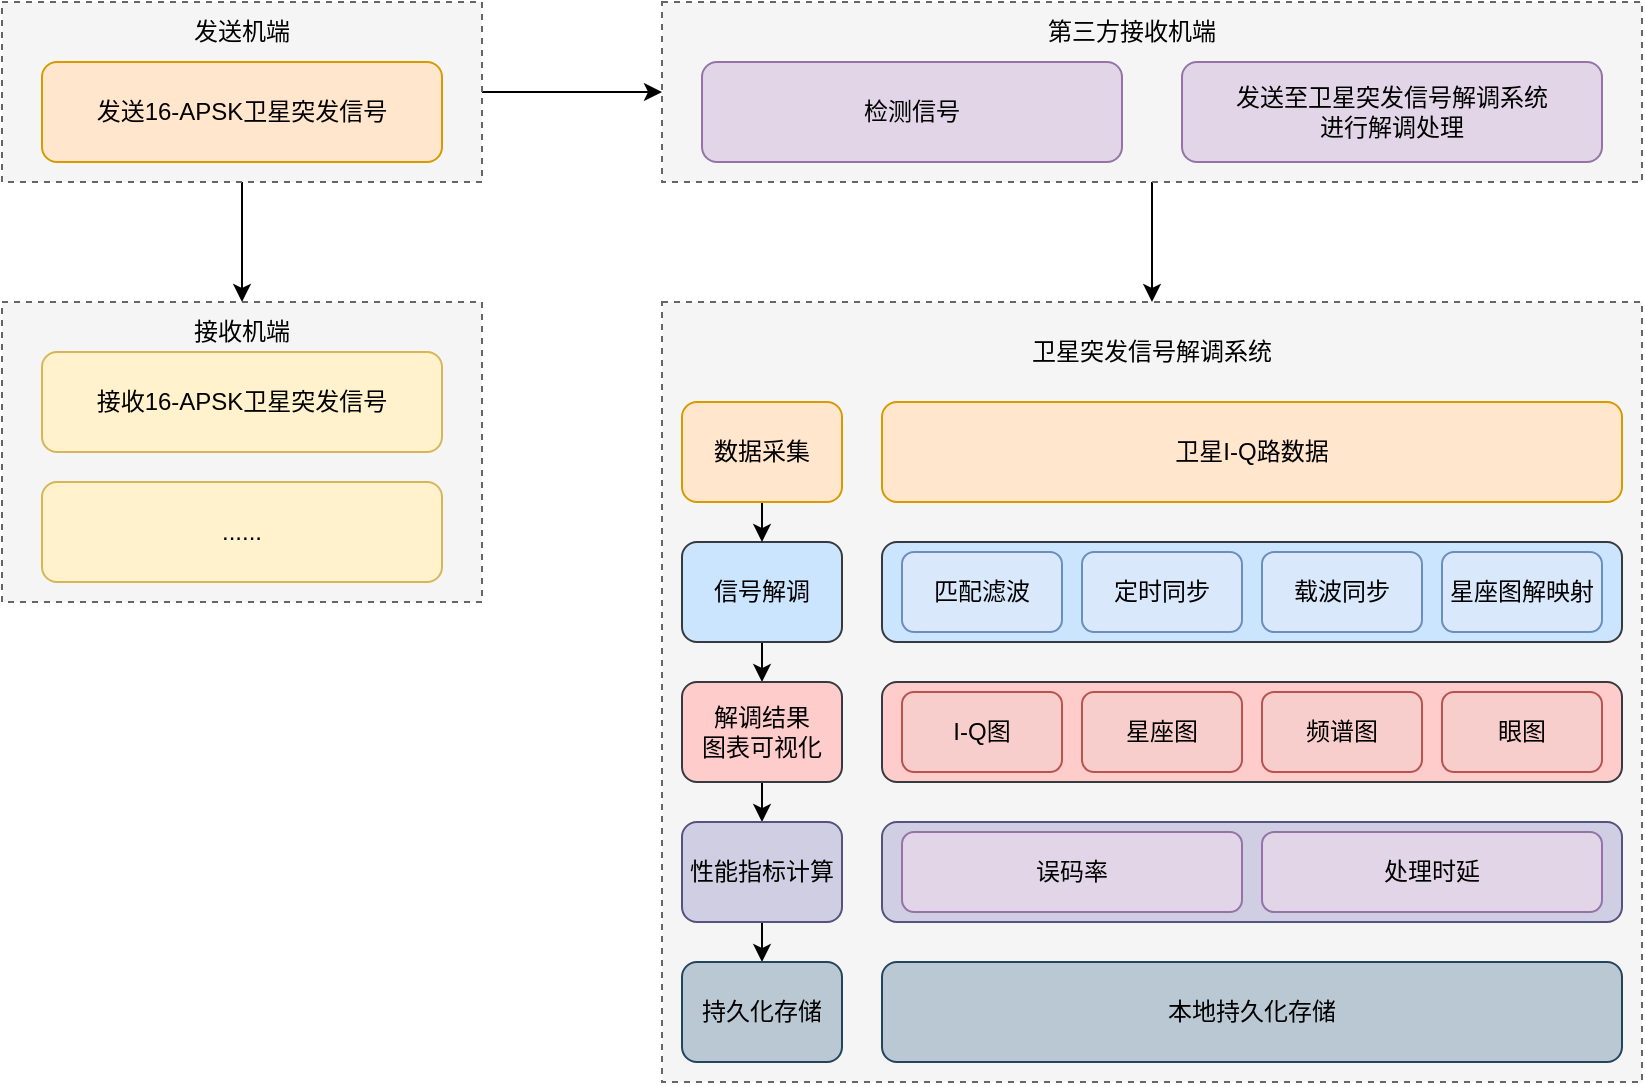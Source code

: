 <mxfile version="26.0.14">
  <diagram name="第 1 页" id="MffIheYmqDRWyhH1gzId">
    <mxGraphModel dx="2110" dy="813" grid="1" gridSize="10" guides="1" tooltips="1" connect="1" arrows="1" fold="1" page="1" pageScale="1" pageWidth="827" pageHeight="1169" math="0" shadow="0">
      <root>
        <mxCell id="0" />
        <mxCell id="1" parent="0" />
        <mxCell id="TnRLA4IP7PsxTOF_LZi9-47" style="edgeStyle=orthogonalEdgeStyle;rounded=0;orthogonalLoop=1;jettySize=auto;html=1;exitX=0.5;exitY=1;exitDx=0;exitDy=0;entryX=0.5;entryY=0;entryDx=0;entryDy=0;" parent="1" source="TnRLA4IP7PsxTOF_LZi9-31" target="TnRLA4IP7PsxTOF_LZi9-1" edge="1">
          <mxGeometry relative="1" as="geometry" />
        </mxCell>
        <mxCell id="TnRLA4IP7PsxTOF_LZi9-31" value="" style="rounded=0;whiteSpace=wrap;html=1;fillColor=#f5f5f5;fontColor=#333333;strokeColor=#666666;dashed=1;" parent="1" vertex="1">
          <mxGeometry x="290" y="160" width="490" height="90" as="geometry" />
        </mxCell>
        <mxCell id="TnRLA4IP7PsxTOF_LZi9-34" value="" style="rounded=0;whiteSpace=wrap;html=1;fillColor=#f5f5f5;fontColor=#333333;strokeColor=#666666;dashed=1;" parent="1" vertex="1">
          <mxGeometry x="-40" y="310" width="240" height="150" as="geometry" />
        </mxCell>
        <mxCell id="TnRLA4IP7PsxTOF_LZi9-39" style="edgeStyle=orthogonalEdgeStyle;rounded=0;orthogonalLoop=1;jettySize=auto;html=1;exitX=0.5;exitY=1;exitDx=0;exitDy=0;entryX=0.5;entryY=0;entryDx=0;entryDy=0;" parent="1" source="TnRLA4IP7PsxTOF_LZi9-33" target="TnRLA4IP7PsxTOF_LZi9-35" edge="1">
          <mxGeometry relative="1" as="geometry" />
        </mxCell>
        <mxCell id="TnRLA4IP7PsxTOF_LZi9-41" style="edgeStyle=orthogonalEdgeStyle;rounded=0;orthogonalLoop=1;jettySize=auto;html=1;exitX=1;exitY=0.5;exitDx=0;exitDy=0;entryX=0;entryY=0.5;entryDx=0;entryDy=0;" parent="1" source="TnRLA4IP7PsxTOF_LZi9-33" target="TnRLA4IP7PsxTOF_LZi9-31" edge="1">
          <mxGeometry relative="1" as="geometry" />
        </mxCell>
        <mxCell id="TnRLA4IP7PsxTOF_LZi9-33" value="" style="rounded=0;whiteSpace=wrap;html=1;fillColor=#f5f5f5;fontColor=#333333;strokeColor=#666666;dashed=1;" parent="1" vertex="1">
          <mxGeometry x="-40" y="160" width="240" height="90" as="geometry" />
        </mxCell>
        <mxCell id="TnRLA4IP7PsxTOF_LZi9-1" value="" style="rounded=0;whiteSpace=wrap;html=1;fillColor=#f5f5f5;fontColor=#333333;strokeColor=#666666;dashed=1;" parent="1" vertex="1">
          <mxGeometry x="290" y="310" width="490" height="390" as="geometry" />
        </mxCell>
        <mxCell id="TnRLA4IP7PsxTOF_LZi9-2" value="" style="rounded=1;whiteSpace=wrap;html=1;fillColor=#d0cee2;strokeColor=#56517e;" parent="1" vertex="1">
          <mxGeometry x="400" y="570" width="370" height="50" as="geometry" />
        </mxCell>
        <mxCell id="TnRLA4IP7PsxTOF_LZi9-3" value="" style="rounded=1;whiteSpace=wrap;html=1;fillColor=#ffcccc;strokeColor=#36393d;" parent="1" vertex="1">
          <mxGeometry x="400" y="500" width="370" height="50" as="geometry" />
        </mxCell>
        <mxCell id="TnRLA4IP7PsxTOF_LZi9-4" value="" style="rounded=1;whiteSpace=wrap;html=1;fillColor=#cce5ff;strokeColor=#36393d;" parent="1" vertex="1">
          <mxGeometry x="400" y="430" width="370" height="50" as="geometry" />
        </mxCell>
        <mxCell id="TnRLA4IP7PsxTOF_LZi9-5" value="卫星I-Q路数据" style="rounded=1;whiteSpace=wrap;html=1;fillColor=#ffe6cc;strokeColor=#d79b00;" parent="1" vertex="1">
          <mxGeometry x="400" y="360" width="370" height="50" as="geometry" />
        </mxCell>
        <mxCell id="TnRLA4IP7PsxTOF_LZi9-6" value="匹配滤波" style="rounded=1;whiteSpace=wrap;html=1;fillColor=#dae8fc;strokeColor=#6c8ebf;" parent="1" vertex="1">
          <mxGeometry x="410" y="435" width="80" height="40" as="geometry" />
        </mxCell>
        <mxCell id="TnRLA4IP7PsxTOF_LZi9-7" value="定时同步" style="rounded=1;whiteSpace=wrap;html=1;fillColor=#dae8fc;strokeColor=#6c8ebf;" parent="1" vertex="1">
          <mxGeometry x="500" y="435" width="80" height="40" as="geometry" />
        </mxCell>
        <mxCell id="TnRLA4IP7PsxTOF_LZi9-8" value="载波同步" style="rounded=1;whiteSpace=wrap;html=1;fillColor=#dae8fc;strokeColor=#6c8ebf;" parent="1" vertex="1">
          <mxGeometry x="590" y="435" width="80" height="40" as="geometry" />
        </mxCell>
        <mxCell id="TnRLA4IP7PsxTOF_LZi9-9" value="星座图解映射" style="rounded=1;whiteSpace=wrap;html=1;fillColor=#dae8fc;strokeColor=#6c8ebf;" parent="1" vertex="1">
          <mxGeometry x="680" y="435" width="80" height="40" as="geometry" />
        </mxCell>
        <mxCell id="TnRLA4IP7PsxTOF_LZi9-11" value="I-Q图" style="rounded=1;whiteSpace=wrap;html=1;fillColor=#f8cecc;strokeColor=#b85450;" parent="1" vertex="1">
          <mxGeometry x="410" y="505" width="80" height="40" as="geometry" />
        </mxCell>
        <mxCell id="TnRLA4IP7PsxTOF_LZi9-12" value="星座图" style="rounded=1;whiteSpace=wrap;html=1;fillColor=#f8cecc;strokeColor=#b85450;" parent="1" vertex="1">
          <mxGeometry x="500" y="505" width="80" height="40" as="geometry" />
        </mxCell>
        <mxCell id="TnRLA4IP7PsxTOF_LZi9-13" value="频谱图" style="rounded=1;whiteSpace=wrap;html=1;fillColor=#f8cecc;strokeColor=#b85450;" parent="1" vertex="1">
          <mxGeometry x="590" y="505" width="80" height="40" as="geometry" />
        </mxCell>
        <mxCell id="TnRLA4IP7PsxTOF_LZi9-14" value="眼图" style="rounded=1;whiteSpace=wrap;html=1;fillColor=#f8cecc;strokeColor=#b85450;" parent="1" vertex="1">
          <mxGeometry x="680" y="505" width="80" height="40" as="geometry" />
        </mxCell>
        <mxCell id="TnRLA4IP7PsxTOF_LZi9-15" style="edgeStyle=orthogonalEdgeStyle;rounded=0;orthogonalLoop=1;jettySize=auto;html=1;exitX=0.5;exitY=1;exitDx=0;exitDy=0;entryX=0.5;entryY=0;entryDx=0;entryDy=0;" parent="1" source="TnRLA4IP7PsxTOF_LZi9-16" target="TnRLA4IP7PsxTOF_LZi9-18" edge="1">
          <mxGeometry relative="1" as="geometry" />
        </mxCell>
        <mxCell id="TnRLA4IP7PsxTOF_LZi9-16" value="信号解调" style="rounded=1;whiteSpace=wrap;html=1;fillColor=#cce5ff;strokeColor=#36393d;" parent="1" vertex="1">
          <mxGeometry x="300" y="430" width="80" height="50" as="geometry" />
        </mxCell>
        <mxCell id="TnRLA4IP7PsxTOF_LZi9-17" style="edgeStyle=orthogonalEdgeStyle;rounded=0;orthogonalLoop=1;jettySize=auto;html=1;exitX=0.5;exitY=1;exitDx=0;exitDy=0;entryX=0.5;entryY=0;entryDx=0;entryDy=0;" parent="1" source="TnRLA4IP7PsxTOF_LZi9-18" target="TnRLA4IP7PsxTOF_LZi9-20" edge="1">
          <mxGeometry relative="1" as="geometry" />
        </mxCell>
        <mxCell id="TnRLA4IP7PsxTOF_LZi9-18" value="解调结果&lt;div&gt;图表可视化&lt;/div&gt;" style="rounded=1;whiteSpace=wrap;html=1;fillColor=#ffcccc;strokeColor=#36393d;" parent="1" vertex="1">
          <mxGeometry x="300" y="500" width="80" height="50" as="geometry" />
        </mxCell>
        <mxCell id="TnRLA4IP7PsxTOF_LZi9-19" style="edgeStyle=orthogonalEdgeStyle;rounded=0;orthogonalLoop=1;jettySize=auto;html=1;exitX=0.5;exitY=1;exitDx=0;exitDy=0;entryX=0.5;entryY=0;entryDx=0;entryDy=0;" parent="1" source="TnRLA4IP7PsxTOF_LZi9-20" target="TnRLA4IP7PsxTOF_LZi9-27" edge="1">
          <mxGeometry relative="1" as="geometry" />
        </mxCell>
        <mxCell id="TnRLA4IP7PsxTOF_LZi9-20" value="性能指标计算" style="rounded=1;whiteSpace=wrap;html=1;fillColor=#d0cee2;strokeColor=#56517e;" parent="1" vertex="1">
          <mxGeometry x="300" y="570" width="80" height="50" as="geometry" />
        </mxCell>
        <mxCell id="TnRLA4IP7PsxTOF_LZi9-21" style="edgeStyle=orthogonalEdgeStyle;rounded=0;orthogonalLoop=1;jettySize=auto;html=1;exitX=0.5;exitY=1;exitDx=0;exitDy=0;entryX=0.5;entryY=0;entryDx=0;entryDy=0;" parent="1" source="TnRLA4IP7PsxTOF_LZi9-22" target="TnRLA4IP7PsxTOF_LZi9-16" edge="1">
          <mxGeometry relative="1" as="geometry" />
        </mxCell>
        <mxCell id="TnRLA4IP7PsxTOF_LZi9-22" value="数据采集" style="rounded=1;whiteSpace=wrap;html=1;fillColor=#ffe6cc;strokeColor=#d79b00;" parent="1" vertex="1">
          <mxGeometry x="300" y="360" width="80" height="50" as="geometry" />
        </mxCell>
        <mxCell id="TnRLA4IP7PsxTOF_LZi9-24" value="误码率" style="rounded=1;whiteSpace=wrap;html=1;fillColor=#e1d5e7;strokeColor=#9673a6;" parent="1" vertex="1">
          <mxGeometry x="410" y="575" width="170" height="40" as="geometry" />
        </mxCell>
        <mxCell id="TnRLA4IP7PsxTOF_LZi9-25" value="处理时延" style="rounded=1;whiteSpace=wrap;html=1;fillColor=#e1d5e7;strokeColor=#9673a6;" parent="1" vertex="1">
          <mxGeometry x="590" y="575" width="170" height="40" as="geometry" />
        </mxCell>
        <mxCell id="TnRLA4IP7PsxTOF_LZi9-26" value="本地持久化存储" style="rounded=1;whiteSpace=wrap;html=1;fillColor=#bac8d3;strokeColor=#23445d;" parent="1" vertex="1">
          <mxGeometry x="400" y="640" width="370" height="50" as="geometry" />
        </mxCell>
        <mxCell id="TnRLA4IP7PsxTOF_LZi9-27" value="持久化存储" style="rounded=1;whiteSpace=wrap;html=1;fillColor=#bac8d3;strokeColor=#23445d;" parent="1" vertex="1">
          <mxGeometry x="300" y="640" width="80" height="50" as="geometry" />
        </mxCell>
        <mxCell id="TnRLA4IP7PsxTOF_LZi9-30" value="卫星突发信号解调系统" style="text;html=1;align=center;verticalAlign=middle;whiteSpace=wrap;rounded=0;" parent="1" vertex="1">
          <mxGeometry x="300" y="320" width="470" height="30" as="geometry" />
        </mxCell>
        <mxCell id="TnRLA4IP7PsxTOF_LZi9-32" value="发送机端" style="text;html=1;align=center;verticalAlign=middle;whiteSpace=wrap;rounded=0;" parent="1" vertex="1">
          <mxGeometry x="-40" y="160" width="240" height="30" as="geometry" />
        </mxCell>
        <mxCell id="TnRLA4IP7PsxTOF_LZi9-35" value="接收机端" style="text;html=1;align=center;verticalAlign=middle;whiteSpace=wrap;rounded=0;" parent="1" vertex="1">
          <mxGeometry x="-40" y="310" width="240" height="30" as="geometry" />
        </mxCell>
        <mxCell id="TnRLA4IP7PsxTOF_LZi9-36" value="发送16-APSK卫星突发信号" style="rounded=1;whiteSpace=wrap;html=1;fillColor=#ffe6cc;strokeColor=#d79b00;" parent="1" vertex="1">
          <mxGeometry x="-20" y="190" width="200" height="50" as="geometry" />
        </mxCell>
        <mxCell id="TnRLA4IP7PsxTOF_LZi9-37" value="接收16-APSK卫星突发信号" style="rounded=1;whiteSpace=wrap;html=1;fillColor=#fff2cc;strokeColor=#d6b656;" parent="1" vertex="1">
          <mxGeometry x="-20" y="335" width="200" height="50" as="geometry" />
        </mxCell>
        <mxCell id="TnRLA4IP7PsxTOF_LZi9-42" value="第三方接收机端" style="text;html=1;align=center;verticalAlign=middle;whiteSpace=wrap;rounded=0;" parent="1" vertex="1">
          <mxGeometry x="290" y="160" width="470" height="30" as="geometry" />
        </mxCell>
        <mxCell id="TnRLA4IP7PsxTOF_LZi9-43" value="检测信号" style="rounded=1;whiteSpace=wrap;html=1;fillColor=#e1d5e7;strokeColor=#9673a6;" parent="1" vertex="1">
          <mxGeometry x="310" y="190" width="210" height="50" as="geometry" />
        </mxCell>
        <mxCell id="TnRLA4IP7PsxTOF_LZi9-46" value="......" style="rounded=1;whiteSpace=wrap;html=1;fillColor=#fff2cc;strokeColor=#d6b656;" parent="1" vertex="1">
          <mxGeometry x="-20" y="400" width="200" height="50" as="geometry" />
        </mxCell>
        <mxCell id="zZpuzhnLeDzPA8Njsuxq-2" value="发送至卫星突发信号解调系统&lt;div&gt;进行解调处理&lt;/div&gt;" style="rounded=1;whiteSpace=wrap;html=1;fillColor=#e1d5e7;strokeColor=#9673a6;" vertex="1" parent="1">
          <mxGeometry x="550" y="190" width="210" height="50" as="geometry" />
        </mxCell>
      </root>
    </mxGraphModel>
  </diagram>
</mxfile>
